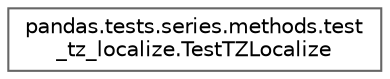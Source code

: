 digraph "Graphical Class Hierarchy"
{
 // LATEX_PDF_SIZE
  bgcolor="transparent";
  edge [fontname=Helvetica,fontsize=10,labelfontname=Helvetica,labelfontsize=10];
  node [fontname=Helvetica,fontsize=10,shape=box,height=0.2,width=0.4];
  rankdir="LR";
  Node0 [id="Node000000",label="pandas.tests.series.methods.test\l_tz_localize.TestTZLocalize",height=0.2,width=0.4,color="grey40", fillcolor="white", style="filled",URL="$dd/d0d/classpandas_1_1tests_1_1series_1_1methods_1_1test__tz__localize_1_1TestTZLocalize.html",tooltip=" "];
}
